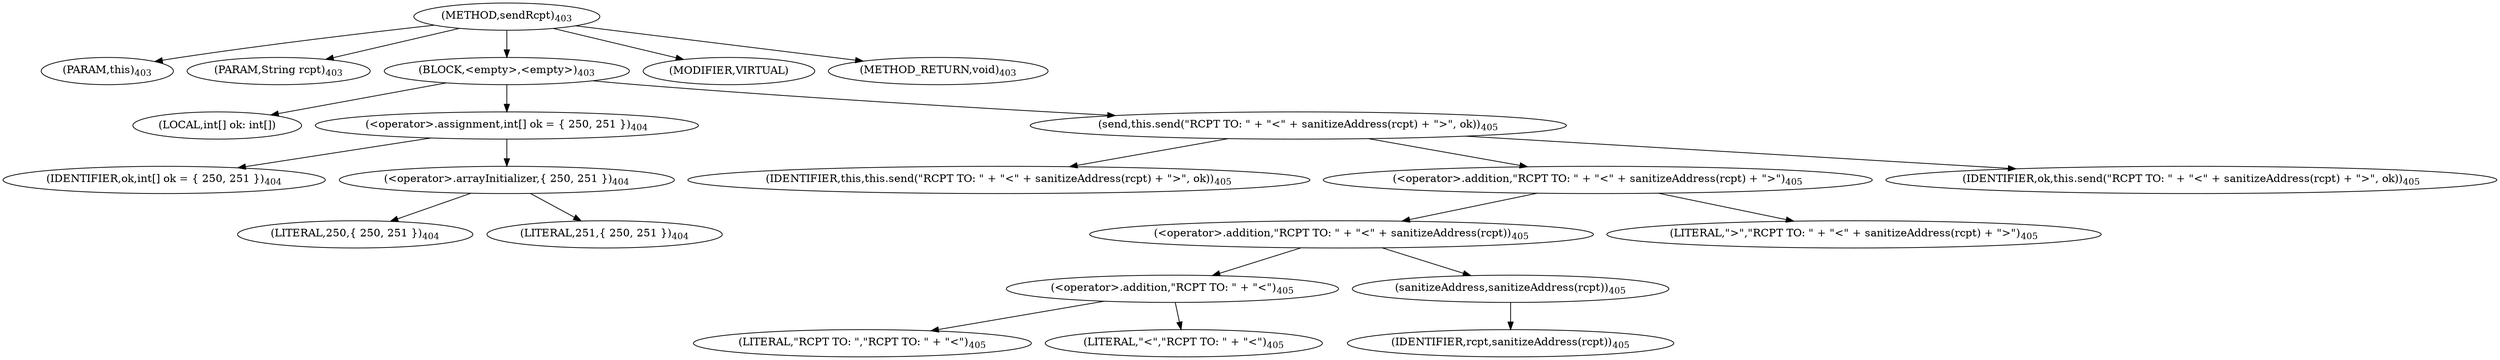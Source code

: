 digraph "sendRcpt" {  
"723" [label = <(METHOD,sendRcpt)<SUB>403</SUB>> ]
"55" [label = <(PARAM,this)<SUB>403</SUB>> ]
"724" [label = <(PARAM,String rcpt)<SUB>403</SUB>> ]
"725" [label = <(BLOCK,&lt;empty&gt;,&lt;empty&gt;)<SUB>403</SUB>> ]
"726" [label = <(LOCAL,int[] ok: int[])> ]
"727" [label = <(&lt;operator&gt;.assignment,int[] ok = { 250, 251 })<SUB>404</SUB>> ]
"728" [label = <(IDENTIFIER,ok,int[] ok = { 250, 251 })<SUB>404</SUB>> ]
"729" [label = <(&lt;operator&gt;.arrayInitializer,{ 250, 251 })<SUB>404</SUB>> ]
"730" [label = <(LITERAL,250,{ 250, 251 })<SUB>404</SUB>> ]
"731" [label = <(LITERAL,251,{ 250, 251 })<SUB>404</SUB>> ]
"732" [label = <(send,this.send(&quot;RCPT TO: &quot; + &quot;&lt;&quot; + sanitizeAddress(rcpt) + &quot;&gt;&quot;, ok))<SUB>405</SUB>> ]
"54" [label = <(IDENTIFIER,this,this.send(&quot;RCPT TO: &quot; + &quot;&lt;&quot; + sanitizeAddress(rcpt) + &quot;&gt;&quot;, ok))<SUB>405</SUB>> ]
"733" [label = <(&lt;operator&gt;.addition,&quot;RCPT TO: &quot; + &quot;&lt;&quot; + sanitizeAddress(rcpt) + &quot;&gt;&quot;)<SUB>405</SUB>> ]
"734" [label = <(&lt;operator&gt;.addition,&quot;RCPT TO: &quot; + &quot;&lt;&quot; + sanitizeAddress(rcpt))<SUB>405</SUB>> ]
"735" [label = <(&lt;operator&gt;.addition,&quot;RCPT TO: &quot; + &quot;&lt;&quot;)<SUB>405</SUB>> ]
"736" [label = <(LITERAL,&quot;RCPT TO: &quot;,&quot;RCPT TO: &quot; + &quot;&lt;&quot;)<SUB>405</SUB>> ]
"737" [label = <(LITERAL,&quot;&lt;&quot;,&quot;RCPT TO: &quot; + &quot;&lt;&quot;)<SUB>405</SUB>> ]
"738" [label = <(sanitizeAddress,sanitizeAddress(rcpt))<SUB>405</SUB>> ]
"739" [label = <(IDENTIFIER,rcpt,sanitizeAddress(rcpt))<SUB>405</SUB>> ]
"740" [label = <(LITERAL,&quot;&gt;&quot;,&quot;RCPT TO: &quot; + &quot;&lt;&quot; + sanitizeAddress(rcpt) + &quot;&gt;&quot;)<SUB>405</SUB>> ]
"741" [label = <(IDENTIFIER,ok,this.send(&quot;RCPT TO: &quot; + &quot;&lt;&quot; + sanitizeAddress(rcpt) + &quot;&gt;&quot;, ok))<SUB>405</SUB>> ]
"742" [label = <(MODIFIER,VIRTUAL)> ]
"743" [label = <(METHOD_RETURN,void)<SUB>403</SUB>> ]
  "723" -> "55" 
  "723" -> "724" 
  "723" -> "725" 
  "723" -> "742" 
  "723" -> "743" 
  "725" -> "726" 
  "725" -> "727" 
  "725" -> "732" 
  "727" -> "728" 
  "727" -> "729" 
  "729" -> "730" 
  "729" -> "731" 
  "732" -> "54" 
  "732" -> "733" 
  "732" -> "741" 
  "733" -> "734" 
  "733" -> "740" 
  "734" -> "735" 
  "734" -> "738" 
  "735" -> "736" 
  "735" -> "737" 
  "738" -> "739" 
}
